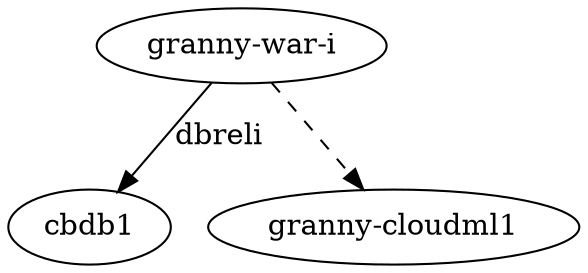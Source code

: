digraph Deployment {
	node_0 [label="cbdb1"];
	node_1 [label="granny-cloudml1"];
	node_2 [label="granny-war-i"];
	node_2 -> node_0 [label="dbreli" ];
	node_2 -> node_1 [style="dashed" ];
}
